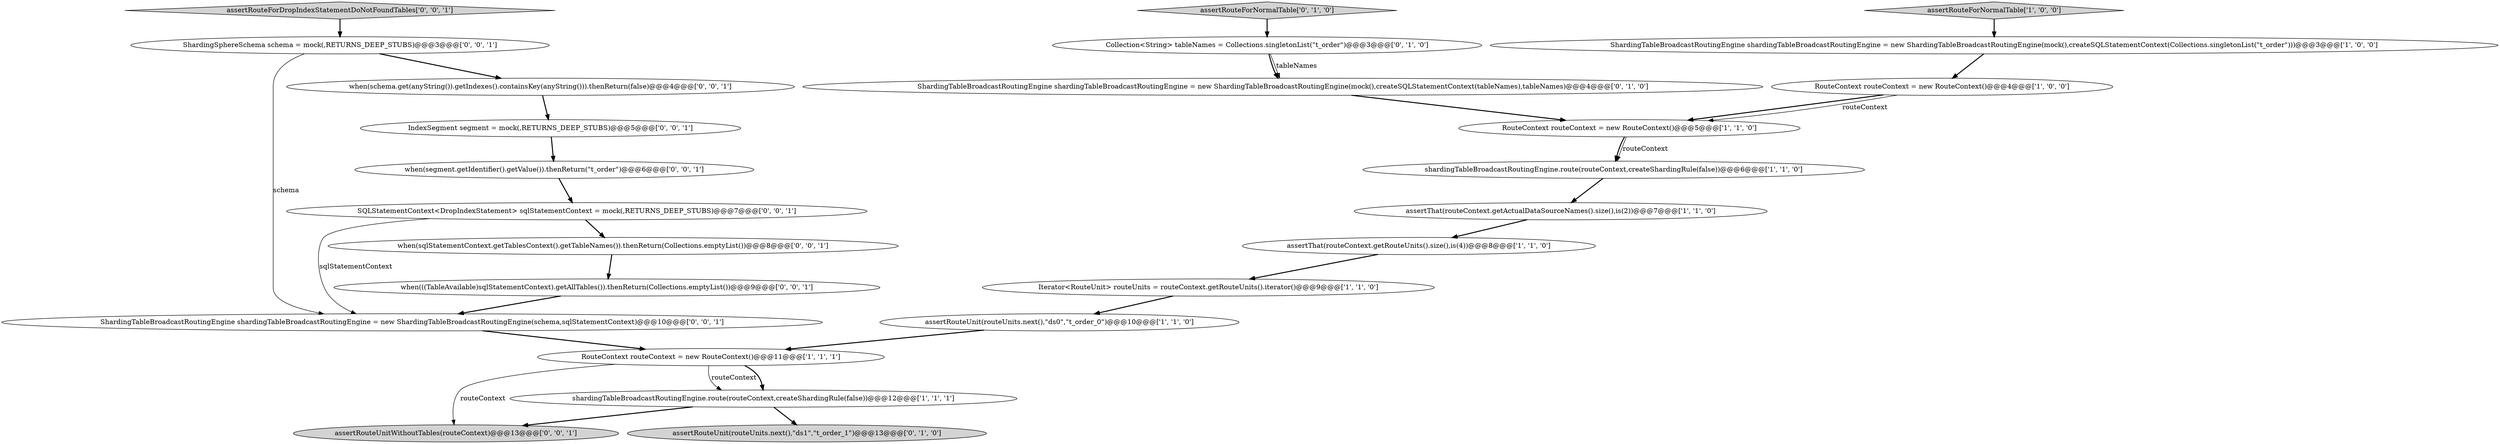 digraph {
3 [style = filled, label = "Iterator<RouteUnit> routeUnits = routeContext.getRouteUnits().iterator()@@@9@@@['1', '1', '0']", fillcolor = white, shape = ellipse image = "AAA0AAABBB1BBB"];
10 [style = filled, label = "assertThat(routeContext.getRouteUnits().size(),is(4))@@@8@@@['1', '1', '0']", fillcolor = white, shape = ellipse image = "AAA0AAABBB1BBB"];
15 [style = filled, label = "assertRouteUnitWithoutTables(routeContext)@@@13@@@['0', '0', '1']", fillcolor = lightgray, shape = ellipse image = "AAA0AAABBB3BBB"];
5 [style = filled, label = "assertRouteUnit(routeUnits.next(),\"ds0\",\"t_order_0\")@@@10@@@['1', '1', '0']", fillcolor = white, shape = ellipse image = "AAA0AAABBB1BBB"];
12 [style = filled, label = "assertRouteUnit(routeUnits.next(),\"ds1\",\"t_order_1\")@@@13@@@['0', '1', '0']", fillcolor = lightgray, shape = ellipse image = "AAA0AAABBB2BBB"];
21 [style = filled, label = "ShardingTableBroadcastRoutingEngine shardingTableBroadcastRoutingEngine = new ShardingTableBroadcastRoutingEngine(schema,sqlStatementContext)@@@10@@@['0', '0', '1']", fillcolor = white, shape = ellipse image = "AAA0AAABBB3BBB"];
23 [style = filled, label = "assertRouteForDropIndexStatementDoNotFoundTables['0', '0', '1']", fillcolor = lightgray, shape = diamond image = "AAA0AAABBB3BBB"];
9 [style = filled, label = "RouteContext routeContext = new RouteContext()@@@5@@@['1', '1', '0']", fillcolor = white, shape = ellipse image = "AAA0AAABBB1BBB"];
13 [style = filled, label = "ShardingTableBroadcastRoutingEngine shardingTableBroadcastRoutingEngine = new ShardingTableBroadcastRoutingEngine(mock(),createSQLStatementContext(tableNames),tableNames)@@@4@@@['0', '1', '0']", fillcolor = white, shape = ellipse image = "AAA1AAABBB2BBB"];
20 [style = filled, label = "when(schema.get(anyString()).getIndexes().containsKey(anyString())).thenReturn(false)@@@4@@@['0', '0', '1']", fillcolor = white, shape = ellipse image = "AAA0AAABBB3BBB"];
8 [style = filled, label = "assertThat(routeContext.getActualDataSourceNames().size(),is(2))@@@7@@@['1', '1', '0']", fillcolor = white, shape = ellipse image = "AAA0AAABBB1BBB"];
2 [style = filled, label = "shardingTableBroadcastRoutingEngine.route(routeContext,createShardingRule(false))@@@6@@@['1', '1', '0']", fillcolor = white, shape = ellipse image = "AAA0AAABBB1BBB"];
24 [style = filled, label = "SQLStatementContext<DropIndexStatement> sqlStatementContext = mock(,RETURNS_DEEP_STUBS)@@@7@@@['0', '0', '1']", fillcolor = white, shape = ellipse image = "AAA0AAABBB3BBB"];
6 [style = filled, label = "RouteContext routeContext = new RouteContext()@@@11@@@['1', '1', '1']", fillcolor = white, shape = ellipse image = "AAA0AAABBB1BBB"];
19 [style = filled, label = "when(((TableAvailable)sqlStatementContext).getAllTables()).thenReturn(Collections.emptyList())@@@9@@@['0', '0', '1']", fillcolor = white, shape = ellipse image = "AAA0AAABBB3BBB"];
18 [style = filled, label = "when(segment.getIdentifier().getValue()).thenReturn(\"t_order\")@@@6@@@['0', '0', '1']", fillcolor = white, shape = ellipse image = "AAA0AAABBB3BBB"];
7 [style = filled, label = "ShardingTableBroadcastRoutingEngine shardingTableBroadcastRoutingEngine = new ShardingTableBroadcastRoutingEngine(mock(),createSQLStatementContext(Collections.singletonList(\"t_order\")))@@@3@@@['1', '0', '0']", fillcolor = white, shape = ellipse image = "AAA0AAABBB1BBB"];
1 [style = filled, label = "RouteContext routeContext = new RouteContext()@@@4@@@['1', '0', '0']", fillcolor = white, shape = ellipse image = "AAA0AAABBB1BBB"];
14 [style = filled, label = "Collection<String> tableNames = Collections.singletonList(\"t_order\")@@@3@@@['0', '1', '0']", fillcolor = white, shape = ellipse image = "AAA0AAABBB2BBB"];
16 [style = filled, label = "ShardingSphereSchema schema = mock(,RETURNS_DEEP_STUBS)@@@3@@@['0', '0', '1']", fillcolor = white, shape = ellipse image = "AAA0AAABBB3BBB"];
0 [style = filled, label = "assertRouteForNormalTable['1', '0', '0']", fillcolor = lightgray, shape = diamond image = "AAA0AAABBB1BBB"];
17 [style = filled, label = "IndexSegment segment = mock(,RETURNS_DEEP_STUBS)@@@5@@@['0', '0', '1']", fillcolor = white, shape = ellipse image = "AAA0AAABBB3BBB"];
4 [style = filled, label = "shardingTableBroadcastRoutingEngine.route(routeContext,createShardingRule(false))@@@12@@@['1', '1', '1']", fillcolor = white, shape = ellipse image = "AAA0AAABBB1BBB"];
11 [style = filled, label = "assertRouteForNormalTable['0', '1', '0']", fillcolor = lightgray, shape = diamond image = "AAA0AAABBB2BBB"];
22 [style = filled, label = "when(sqlStatementContext.getTablesContext().getTableNames()).thenReturn(Collections.emptyList())@@@8@@@['0', '0', '1']", fillcolor = white, shape = ellipse image = "AAA0AAABBB3BBB"];
16->21 [style = solid, label="schema"];
22->19 [style = bold, label=""];
6->15 [style = solid, label="routeContext"];
1->9 [style = bold, label=""];
6->4 [style = solid, label="routeContext"];
6->4 [style = bold, label=""];
0->7 [style = bold, label=""];
18->24 [style = bold, label=""];
9->2 [style = bold, label=""];
14->13 [style = bold, label=""];
23->16 [style = bold, label=""];
3->5 [style = bold, label=""];
11->14 [style = bold, label=""];
10->3 [style = bold, label=""];
24->22 [style = bold, label=""];
2->8 [style = bold, label=""];
14->13 [style = solid, label="tableNames"];
19->21 [style = bold, label=""];
1->9 [style = solid, label="routeContext"];
4->12 [style = bold, label=""];
16->20 [style = bold, label=""];
20->17 [style = bold, label=""];
7->1 [style = bold, label=""];
13->9 [style = bold, label=""];
9->2 [style = solid, label="routeContext"];
4->15 [style = bold, label=""];
21->6 [style = bold, label=""];
8->10 [style = bold, label=""];
24->21 [style = solid, label="sqlStatementContext"];
5->6 [style = bold, label=""];
17->18 [style = bold, label=""];
}
